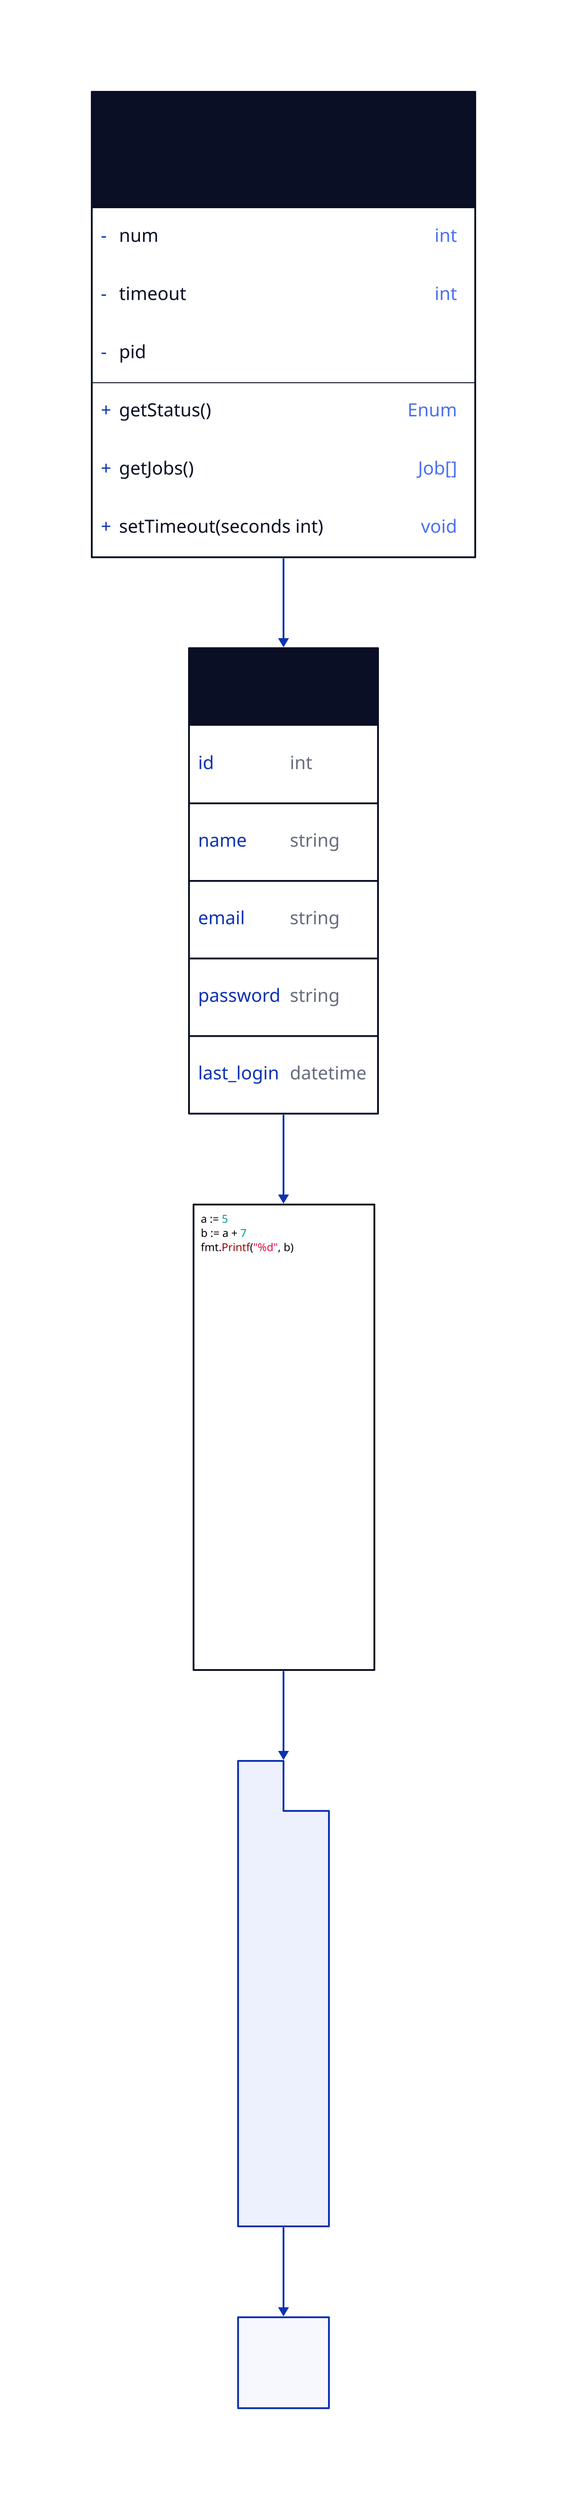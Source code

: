 

class2 -> users -> code -> package -> no height

class2: "" {
	shape: class
	-num: int
	-timeout: int
	-pid

	+getStatus(): Enum
	+getJobs(): "Job[]"
	+setTimeout(seconds int)
}

users: "" {
	shape: sql_table
	id: int
	name: string
	email: string
	password: string
	last_login: datetime
}

code: |go
    a := 5
    b := a + 7
    fmt.Printf("%d", b)
|

package: "" { shape: package }
no height: ""


class2.height: 512
users.height: 512
code.height: 512
package.height: 512
